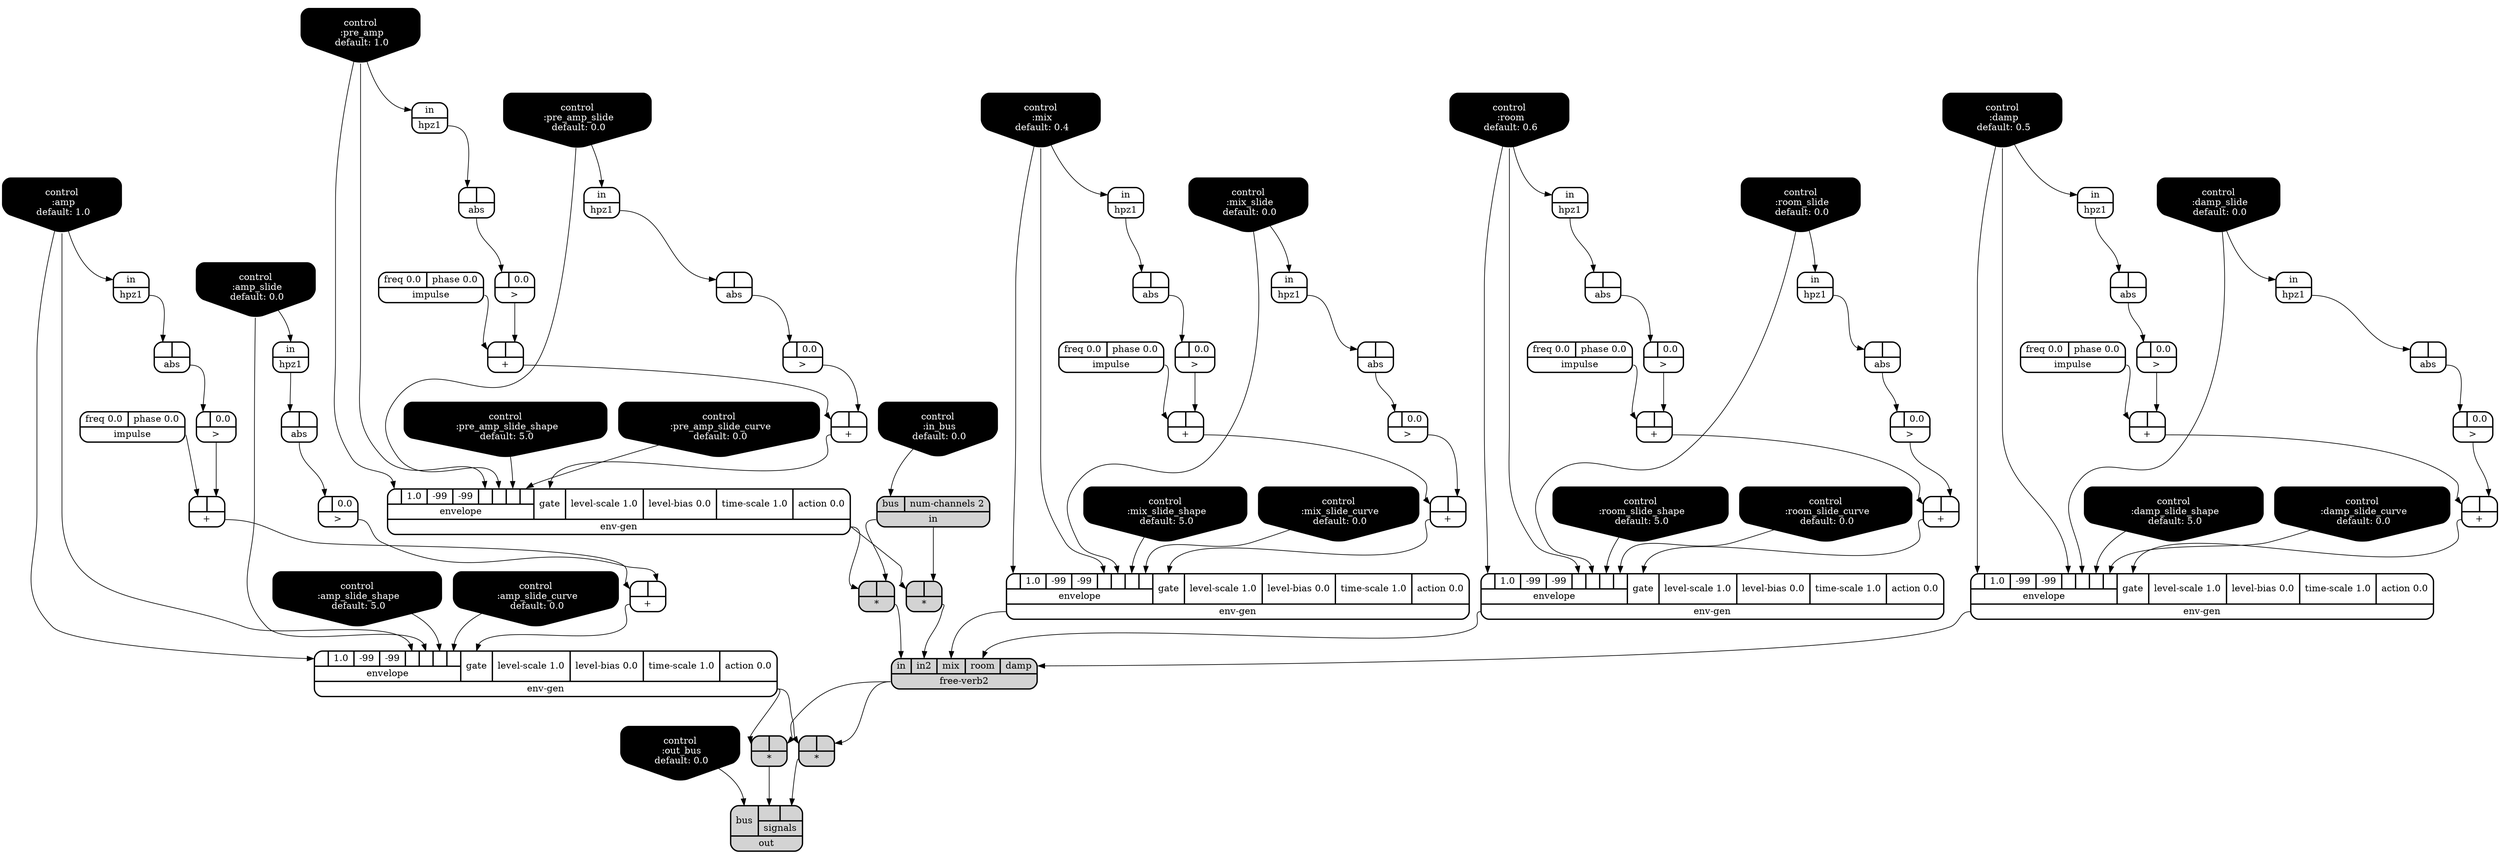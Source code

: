 digraph synthdef {
42 [label = "{{ <a> |<b> } |<__UG_NAME__>* }" style="filled, bold, rounded"  shape=record rankdir=LR];
44 [label = "{{ <a> |<b> } |<__UG_NAME__>* }" style="filled, bold, rounded"  shape=record rankdir=LR];
76 [label = "{{ <a> |<b> } |<__UG_NAME__>* }" style="filled, bold, rounded"  shape=record rankdir=LR];
77 [label = "{{ <a> |<b> } |<__UG_NAME__>* }" style="filled, bold, rounded"  shape=record rankdir=LR];
26 [label = "{{ <a> |<b> } |<__UG_NAME__>+ }" style="bold, rounded" shape=record rankdir=LR];
30 [label = "{{ <a> |<b> } |<__UG_NAME__>+ }" style="bold, rounded" shape=record rankdir=LR];
35 [label = "{{ <a> |<b> } |<__UG_NAME__>+ }" style="bold, rounded" shape=record rankdir=LR];
39 [label = "{{ <a> |<b> } |<__UG_NAME__>+ }" style="bold, rounded" shape=record rankdir=LR];
54 [label = "{{ <a> |<b> } |<__UG_NAME__>+ }" style="bold, rounded" shape=record rankdir=LR];
58 [label = "{{ <a> |<b> } |<__UG_NAME__>+ }" style="bold, rounded" shape=record rankdir=LR];
61 [label = "{{ <a> |<b> } |<__UG_NAME__>+ }" style="bold, rounded" shape=record rankdir=LR];
65 [label = "{{ <a> |<b> } |<__UG_NAME__>+ }" style="bold, rounded" shape=record rankdir=LR];
73 [label = "{{ <a> |<b> } |<__UG_NAME__>+ }" style="bold, rounded" shape=record rankdir=LR];
74 [label = "{{ <a> |<b> } |<__UG_NAME__>+ }" style="bold, rounded" shape=record rankdir=LR];
25 [label = "{{ <a> |<b> 0.0} |<__UG_NAME__>\> }" style="bold, rounded" shape=record rankdir=LR];
29 [label = "{{ <a> |<b> 0.0} |<__UG_NAME__>\> }" style="bold, rounded" shape=record rankdir=LR];
34 [label = "{{ <a> |<b> 0.0} |<__UG_NAME__>\> }" style="bold, rounded" shape=record rankdir=LR];
38 [label = "{{ <a> |<b> 0.0} |<__UG_NAME__>\> }" style="bold, rounded" shape=record rankdir=LR];
47 [label = "{{ <a> |<b> 0.0} |<__UG_NAME__>\> }" style="bold, rounded" shape=record rankdir=LR];
49 [label = "{{ <a> |<b> 0.0} |<__UG_NAME__>\> }" style="bold, rounded" shape=record rankdir=LR];
53 [label = "{{ <a> |<b> 0.0} |<__UG_NAME__>\> }" style="bold, rounded" shape=record rankdir=LR];
57 [label = "{{ <a> |<b> 0.0} |<__UG_NAME__>\> }" style="bold, rounded" shape=record rankdir=LR];
64 [label = "{{ <a> |<b> 0.0} |<__UG_NAME__>\> }" style="bold, rounded" shape=record rankdir=LR];
71 [label = "{{ <a> |<b> 0.0} |<__UG_NAME__>\> }" style="bold, rounded" shape=record rankdir=LR];
24 [label = "{{ <a> |<b> } |<__UG_NAME__>abs }" style="bold, rounded" shape=record rankdir=LR];
28 [label = "{{ <a> |<b> } |<__UG_NAME__>abs }" style="bold, rounded" shape=record rankdir=LR];
33 [label = "{{ <a> |<b> } |<__UG_NAME__>abs }" style="bold, rounded" shape=record rankdir=LR];
37 [label = "{{ <a> |<b> } |<__UG_NAME__>abs }" style="bold, rounded" shape=record rankdir=LR];
46 [label = "{{ <a> |<b> } |<__UG_NAME__>abs }" style="bold, rounded" shape=record rankdir=LR];
48 [label = "{{ <a> |<b> } |<__UG_NAME__>abs }" style="bold, rounded" shape=record rankdir=LR];
52 [label = "{{ <a> |<b> } |<__UG_NAME__>abs }" style="bold, rounded" shape=record rankdir=LR];
56 [label = "{{ <a> |<b> } |<__UG_NAME__>abs }" style="bold, rounded" shape=record rankdir=LR];
63 [label = "{{ <a> |<b> } |<__UG_NAME__>abs }" style="bold, rounded" shape=record rankdir=LR];
70 [label = "{{ <a> |<b> } |<__UG_NAME__>abs }" style="bold, rounded" shape=record rankdir=LR];
0 [label = "control
 :amp
 default: 1.0" shape=invhouse style="rounded, filled, bold" fillcolor=black fontcolor=white ]; 
1 [label = "control
 :amp_slide
 default: 0.0" shape=invhouse style="rounded, filled, bold" fillcolor=black fontcolor=white ]; 
2 [label = "control
 :amp_slide_shape
 default: 5.0" shape=invhouse style="rounded, filled, bold" fillcolor=black fontcolor=white ]; 
3 [label = "control
 :amp_slide_curve
 default: 0.0" shape=invhouse style="rounded, filled, bold" fillcolor=black fontcolor=white ]; 
4 [label = "control
 :mix
 default: 0.4" shape=invhouse style="rounded, filled, bold" fillcolor=black fontcolor=white ]; 
5 [label = "control
 :mix_slide
 default: 0.0" shape=invhouse style="rounded, filled, bold" fillcolor=black fontcolor=white ]; 
6 [label = "control
 :mix_slide_shape
 default: 5.0" shape=invhouse style="rounded, filled, bold" fillcolor=black fontcolor=white ]; 
7 [label = "control
 :mix_slide_curve
 default: 0.0" shape=invhouse style="rounded, filled, bold" fillcolor=black fontcolor=white ]; 
8 [label = "control
 :pre_amp
 default: 1.0" shape=invhouse style="rounded, filled, bold" fillcolor=black fontcolor=white ]; 
9 [label = "control
 :pre_amp_slide
 default: 0.0" shape=invhouse style="rounded, filled, bold" fillcolor=black fontcolor=white ]; 
10 [label = "control
 :pre_amp_slide_shape
 default: 5.0" shape=invhouse style="rounded, filled, bold" fillcolor=black fontcolor=white ]; 
11 [label = "control
 :pre_amp_slide_curve
 default: 0.0" shape=invhouse style="rounded, filled, bold" fillcolor=black fontcolor=white ]; 
12 [label = "control
 :room
 default: 0.6" shape=invhouse style="rounded, filled, bold" fillcolor=black fontcolor=white ]; 
13 [label = "control
 :room_slide
 default: 0.0" shape=invhouse style="rounded, filled, bold" fillcolor=black fontcolor=white ]; 
14 [label = "control
 :room_slide_shape
 default: 5.0" shape=invhouse style="rounded, filled, bold" fillcolor=black fontcolor=white ]; 
15 [label = "control
 :room_slide_curve
 default: 0.0" shape=invhouse style="rounded, filled, bold" fillcolor=black fontcolor=white ]; 
16 [label = "control
 :damp
 default: 0.5" shape=invhouse style="rounded, filled, bold" fillcolor=black fontcolor=white ]; 
17 [label = "control
 :damp_slide
 default: 0.0" shape=invhouse style="rounded, filled, bold" fillcolor=black fontcolor=white ]; 
18 [label = "control
 :damp_slide_shape
 default: 5.0" shape=invhouse style="rounded, filled, bold" fillcolor=black fontcolor=white ]; 
19 [label = "control
 :damp_slide_curve
 default: 0.0" shape=invhouse style="rounded, filled, bold" fillcolor=black fontcolor=white ]; 
20 [label = "control
 :in_bus
 default: 0.0" shape=invhouse style="rounded, filled, bold" fillcolor=black fontcolor=white ]; 
21 [label = "control
 :out_bus
 default: 0.0" shape=invhouse style="rounded, filled, bold" fillcolor=black fontcolor=white ]; 
40 [label = "{{ {{<envelope___control___0>|1.0|-99|-99|<envelope___control___4>|<envelope___control___5>|<envelope___control___6>|<envelope___control___7>}|envelope}|<gate> gate|<level____scale> level-scale 1.0|<level____bias> level-bias 0.0|<time____scale> time-scale 1.0|<action> action 0.0} |<__UG_NAME__>env-gen }" style="bold, rounded" shape=record rankdir=LR];
59 [label = "{{ {{<envelope___control___0>|1.0|-99|-99|<envelope___control___4>|<envelope___control___5>|<envelope___control___6>|<envelope___control___7>}|envelope}|<gate> gate|<level____scale> level-scale 1.0|<level____bias> level-bias 0.0|<time____scale> time-scale 1.0|<action> action 0.0} |<__UG_NAME__>env-gen }" style="bold, rounded" shape=record rankdir=LR];
66 [label = "{{ {{<envelope___control___0>|1.0|-99|-99|<envelope___control___4>|<envelope___control___5>|<envelope___control___6>|<envelope___control___7>}|envelope}|<gate> gate|<level____scale> level-scale 1.0|<level____bias> level-bias 0.0|<time____scale> time-scale 1.0|<action> action 0.0} |<__UG_NAME__>env-gen }" style="bold, rounded" shape=record rankdir=LR];
67 [label = "{{ {{<envelope___control___0>|1.0|-99|-99|<envelope___control___4>|<envelope___control___5>|<envelope___control___6>|<envelope___control___7>}|envelope}|<gate> gate|<level____scale> level-scale 1.0|<level____bias> level-bias 0.0|<time____scale> time-scale 1.0|<action> action 0.0} |<__UG_NAME__>env-gen }" style="bold, rounded" shape=record rankdir=LR];
75 [label = "{{ {{<envelope___control___0>|1.0|-99|-99|<envelope___control___4>|<envelope___control___5>|<envelope___control___6>|<envelope___control___7>}|envelope}|<gate> gate|<level____scale> level-scale 1.0|<level____bias> level-bias 0.0|<time____scale> time-scale 1.0|<action> action 0.0} |<__UG_NAME__>env-gen }" style="bold, rounded" shape=record rankdir=LR];
68 [label = "{{ <in> in|<in2> in2|<mix> mix|<room> room|<damp> damp} |<__UG_NAME__>free-verb2 }" style="filled, bold, rounded"  shape=record rankdir=LR];
23 [label = "{{ <in> in} |<__UG_NAME__>hpz1 }" style="bold, rounded" shape=record rankdir=LR];
27 [label = "{{ <in> in} |<__UG_NAME__>hpz1 }" style="bold, rounded" shape=record rankdir=LR];
32 [label = "{{ <in> in} |<__UG_NAME__>hpz1 }" style="bold, rounded" shape=record rankdir=LR];
36 [label = "{{ <in> in} |<__UG_NAME__>hpz1 }" style="bold, rounded" shape=record rankdir=LR];
43 [label = "{{ <in> in} |<__UG_NAME__>hpz1 }" style="bold, rounded" shape=record rankdir=LR];
45 [label = "{{ <in> in} |<__UG_NAME__>hpz1 }" style="bold, rounded" shape=record rankdir=LR];
51 [label = "{{ <in> in} |<__UG_NAME__>hpz1 }" style="bold, rounded" shape=record rankdir=LR];
55 [label = "{{ <in> in} |<__UG_NAME__>hpz1 }" style="bold, rounded" shape=record rankdir=LR];
62 [label = "{{ <in> in} |<__UG_NAME__>hpz1 }" style="bold, rounded" shape=record rankdir=LR];
69 [label = "{{ <in> in} |<__UG_NAME__>hpz1 }" style="bold, rounded" shape=record rankdir=LR];
22 [label = "{{ <freq> freq 0.0|<phase> phase 0.0} |<__UG_NAME__>impulse }" style="bold, rounded" shape=record rankdir=LR];
31 [label = "{{ <freq> freq 0.0|<phase> phase 0.0} |<__UG_NAME__>impulse }" style="bold, rounded" shape=record rankdir=LR];
50 [label = "{{ <freq> freq 0.0|<phase> phase 0.0} |<__UG_NAME__>impulse }" style="bold, rounded" shape=record rankdir=LR];
60 [label = "{{ <freq> freq 0.0|<phase> phase 0.0} |<__UG_NAME__>impulse }" style="bold, rounded" shape=record rankdir=LR];
72 [label = "{{ <freq> freq 0.0|<phase> phase 0.0} |<__UG_NAME__>impulse }" style="bold, rounded" shape=record rankdir=LR];
41 [label = "{{ <bus> bus|<num____channels> num-channels 2} |<__UG_NAME__>in }" style="filled, bold, rounded"  shape=record rankdir=LR];
78 [label = "{{ <bus> bus|{{<signals___binary____op____u____gen___0>|<signals___binary____op____u____gen___1>}|signals}} |<__UG_NAME__>out }" style="filled, bold, rounded"  shape=record rankdir=LR];

41:__UG_NAME__ -> 42:b ;
40:__UG_NAME__ -> 42:a ;
41:__UG_NAME__ -> 44:b ;
40:__UG_NAME__ -> 44:a ;
68:__UG_NAME__ -> 76:b ;
75:__UG_NAME__ -> 76:a ;
68:__UG_NAME__ -> 77:b ;
75:__UG_NAME__ -> 77:a ;
25:__UG_NAME__ -> 26:b ;
22:__UG_NAME__ -> 26:a ;
29:__UG_NAME__ -> 30:b ;
26:__UG_NAME__ -> 30:a ;
34:__UG_NAME__ -> 35:b ;
31:__UG_NAME__ -> 35:a ;
38:__UG_NAME__ -> 39:b ;
35:__UG_NAME__ -> 39:a ;
53:__UG_NAME__ -> 54:b ;
50:__UG_NAME__ -> 54:a ;
57:__UG_NAME__ -> 58:b ;
54:__UG_NAME__ -> 58:a ;
47:__UG_NAME__ -> 61:b ;
60:__UG_NAME__ -> 61:a ;
64:__UG_NAME__ -> 65:b ;
61:__UG_NAME__ -> 65:a ;
71:__UG_NAME__ -> 73:b ;
72:__UG_NAME__ -> 73:a ;
49:__UG_NAME__ -> 74:b ;
73:__UG_NAME__ -> 74:a ;
24:__UG_NAME__ -> 25:a ;
28:__UG_NAME__ -> 29:a ;
33:__UG_NAME__ -> 34:a ;
37:__UG_NAME__ -> 38:a ;
46:__UG_NAME__ -> 47:a ;
48:__UG_NAME__ -> 49:a ;
52:__UG_NAME__ -> 53:a ;
56:__UG_NAME__ -> 57:a ;
63:__UG_NAME__ -> 64:a ;
70:__UG_NAME__ -> 71:a ;
23:__UG_NAME__ -> 24:a ;
27:__UG_NAME__ -> 28:a ;
32:__UG_NAME__ -> 33:a ;
36:__UG_NAME__ -> 37:a ;
45:__UG_NAME__ -> 46:a ;
43:__UG_NAME__ -> 48:a ;
51:__UG_NAME__ -> 52:a ;
55:__UG_NAME__ -> 56:a ;
62:__UG_NAME__ -> 63:a ;
69:__UG_NAME__ -> 70:a ;
39:__UG_NAME__ -> 40:gate ;
8:__UG_NAME__ -> 40:envelope___control___0 ;
8:__UG_NAME__ -> 40:envelope___control___4 ;
9:__UG_NAME__ -> 40:envelope___control___5 ;
10:__UG_NAME__ -> 40:envelope___control___6 ;
11:__UG_NAME__ -> 40:envelope___control___7 ;
58:__UG_NAME__ -> 59:gate ;
4:__UG_NAME__ -> 59:envelope___control___0 ;
4:__UG_NAME__ -> 59:envelope___control___4 ;
5:__UG_NAME__ -> 59:envelope___control___5 ;
6:__UG_NAME__ -> 59:envelope___control___6 ;
7:__UG_NAME__ -> 59:envelope___control___7 ;
65:__UG_NAME__ -> 66:gate ;
12:__UG_NAME__ -> 66:envelope___control___0 ;
12:__UG_NAME__ -> 66:envelope___control___4 ;
13:__UG_NAME__ -> 66:envelope___control___5 ;
14:__UG_NAME__ -> 66:envelope___control___6 ;
15:__UG_NAME__ -> 66:envelope___control___7 ;
30:__UG_NAME__ -> 67:gate ;
16:__UG_NAME__ -> 67:envelope___control___0 ;
16:__UG_NAME__ -> 67:envelope___control___4 ;
17:__UG_NAME__ -> 67:envelope___control___5 ;
18:__UG_NAME__ -> 67:envelope___control___6 ;
19:__UG_NAME__ -> 67:envelope___control___7 ;
74:__UG_NAME__ -> 75:gate ;
0:__UG_NAME__ -> 75:envelope___control___0 ;
0:__UG_NAME__ -> 75:envelope___control___4 ;
1:__UG_NAME__ -> 75:envelope___control___5 ;
2:__UG_NAME__ -> 75:envelope___control___6 ;
3:__UG_NAME__ -> 75:envelope___control___7 ;
67:__UG_NAME__ -> 68:damp ;
66:__UG_NAME__ -> 68:room ;
59:__UG_NAME__ -> 68:mix ;
44:__UG_NAME__ -> 68:in2 ;
42:__UG_NAME__ -> 68:in ;
16:__UG_NAME__ -> 23:in ;
17:__UG_NAME__ -> 27:in ;
8:__UG_NAME__ -> 32:in ;
9:__UG_NAME__ -> 36:in ;
1:__UG_NAME__ -> 43:in ;
12:__UG_NAME__ -> 45:in ;
4:__UG_NAME__ -> 51:in ;
5:__UG_NAME__ -> 55:in ;
13:__UG_NAME__ -> 62:in ;
0:__UG_NAME__ -> 69:in ;
20:__UG_NAME__ -> 41:bus ;
76:__UG_NAME__ -> 78:signals___binary____op____u____gen___0 ;
77:__UG_NAME__ -> 78:signals___binary____op____u____gen___1 ;
21:__UG_NAME__ -> 78:bus ;

}